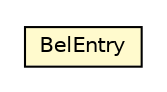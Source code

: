 #!/usr/local/bin/dot
#
# Class diagram 
# Generated by UMLGraph version R5_6 (http://www.umlgraph.org/)
#

digraph G {
	edge [fontname="Helvetica",fontsize=10,labelfontname="Helvetica",labelfontsize=10];
	node [fontname="Helvetica",fontsize=10,shape=plaintext];
	nodesep=0.25;
	ranksep=0.5;
	// jason.bb.DefaultBeliefBase.BelEntry
	c24384 [label=<<table title="jason.bb.DefaultBeliefBase.BelEntry" border="0" cellborder="1" cellspacing="0" cellpadding="2" port="p" bgcolor="lemonChiffon" href="./DefaultBeliefBase.BelEntry.html">
		<tr><td><table border="0" cellspacing="0" cellpadding="1">
<tr><td align="center" balign="center"> BelEntry </td></tr>
		</table></td></tr>
		</table>>, URL="./DefaultBeliefBase.BelEntry.html", fontname="Helvetica", fontcolor="black", fontsize=10.0];
}


